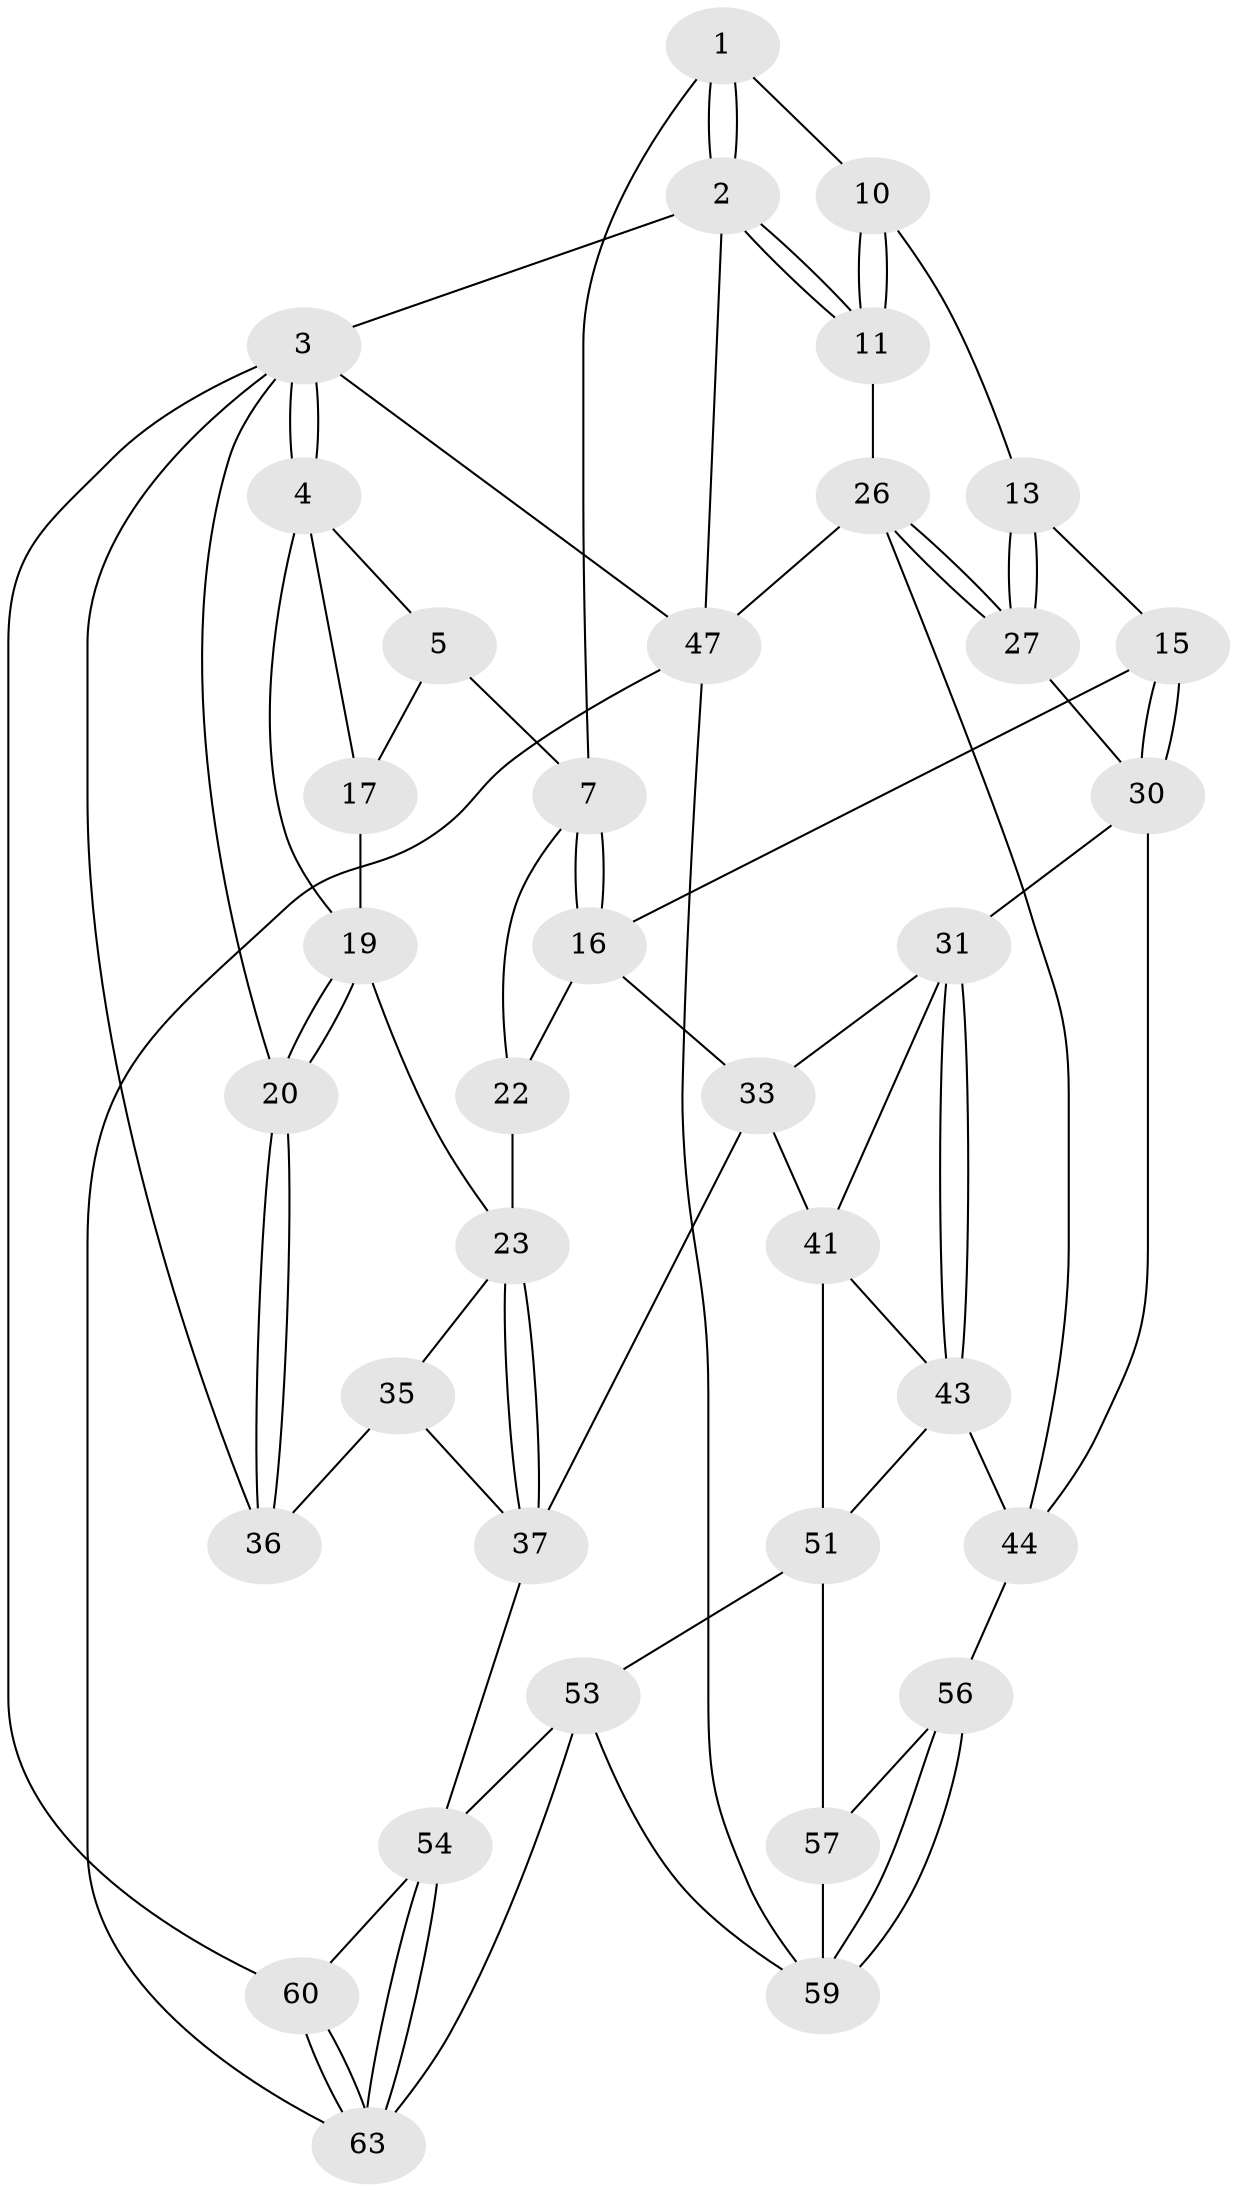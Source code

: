 // Generated by graph-tools (version 1.1) at 2025/24/03/03/25 07:24:38]
// undirected, 36 vertices, 81 edges
graph export_dot {
graph [start="1"]
  node [color=gray90,style=filled];
  1 [pos="+0.6352616980192796+0",super="+6"];
  2 [pos="+1+0"];
  3 [pos="+0+0",super="+50"];
  4 [pos="+0+0",super="+18"];
  5 [pos="+0.5384655999075899+0",super="+9"];
  7 [pos="+0.6110088591059425+0.2642669399717277",super="+8"];
  10 [pos="+0.8308751535984975+0.13373451837511033",super="+12"];
  11 [pos="+1+0",super="+25"];
  13 [pos="+0.8610039442319486+0.31885880085657137",super="+14"];
  15 [pos="+0.6544079820487965+0.3323470451242261"];
  16 [pos="+0.652000180769738+0.33040663566922474",super="+28"];
  17 [pos="+0.23805562780258266+0.1498674719871477"];
  19 [pos="+0.026297966795532958+0.3766728436890808",super="+21"];
  20 [pos="+0+0.46013954867114604"];
  22 [pos="+0.34973510525965307+0.43420430816628075"];
  23 [pos="+0.2926804889373386+0.43500517539999584",super="+24"];
  26 [pos="+1+0.6447799737351649",super="+48"];
  27 [pos="+0.9820010542556239+0.5820010202686603",super="+29"];
  30 [pos="+0.6578246450979036+0.5727277323330282",super="+34"];
  31 [pos="+0.6427963615459017+0.5833811563253231",super="+32"];
  33 [pos="+0.47124634824169986+0.539144426025814",super="+40"];
  35 [pos="+0.2120543234143105+0.47923233325570697",super="+39"];
  36 [pos="+0+0.5660487174399126",super="+49"];
  37 [pos="+0.28980841078609065+0.7258989650336448",super="+38"];
  41 [pos="+0.5148241092033765+0.6531273910044199",super="+42"];
  43 [pos="+0.6147601923428061+0.6979282529627084",super="+46"];
  44 [pos="+0.7176168596562461+0.7666950921484138",super="+45"];
  47 [pos="+1+1",super="+58"];
  51 [pos="+0.46946937796704313+0.7749336550037191",super="+52"];
  53 [pos="+0.45782717865390493+0.9138934060319047",super="+62"];
  54 [pos="+0.4324557887342049+0.9305010888498331",super="+55"];
  56 [pos="+0.6221818858520483+0.8583035067212785"];
  57 [pos="+0.5822341520165984+0.8655688402479585"];
  59 [pos="+0.6802371126282672+0.9380164693022234",super="+61"];
  60 [pos="+0.18468806718776612+1"];
  63 [pos="+0.25634035013499884+1",super="+64"];
  1 -- 2;
  1 -- 2;
  1 -- 10;
  1 -- 7;
  2 -- 3;
  2 -- 11;
  2 -- 11;
  2 -- 47;
  3 -- 4;
  3 -- 4;
  3 -- 20;
  3 -- 60;
  3 -- 47;
  3 -- 36;
  4 -- 5;
  4 -- 17;
  4 -- 19;
  5 -- 17;
  5 -- 7;
  7 -- 16;
  7 -- 16;
  7 -- 22;
  10 -- 11 [weight=2];
  10 -- 11;
  10 -- 13;
  11 -- 26;
  13 -- 27 [weight=2];
  13 -- 27;
  13 -- 15;
  15 -- 16;
  15 -- 30;
  15 -- 30;
  16 -- 33;
  16 -- 22;
  17 -- 19;
  19 -- 20;
  19 -- 20;
  19 -- 23;
  20 -- 36;
  20 -- 36;
  22 -- 23;
  23 -- 37;
  23 -- 37;
  23 -- 35;
  26 -- 27;
  26 -- 27;
  26 -- 44;
  26 -- 47;
  27 -- 30;
  30 -- 31;
  30 -- 44;
  31 -- 43;
  31 -- 43;
  31 -- 33;
  31 -- 41;
  33 -- 37;
  33 -- 41;
  35 -- 36 [weight=2];
  35 -- 37;
  37 -- 54;
  41 -- 43;
  41 -- 51;
  43 -- 51;
  43 -- 44;
  44 -- 56;
  47 -- 59;
  47 -- 63;
  51 -- 57;
  51 -- 53;
  53 -- 54;
  53 -- 59;
  53 -- 63;
  54 -- 63;
  54 -- 63;
  54 -- 60;
  56 -- 57;
  56 -- 59;
  56 -- 59;
  57 -- 59;
  60 -- 63;
  60 -- 63;
}

